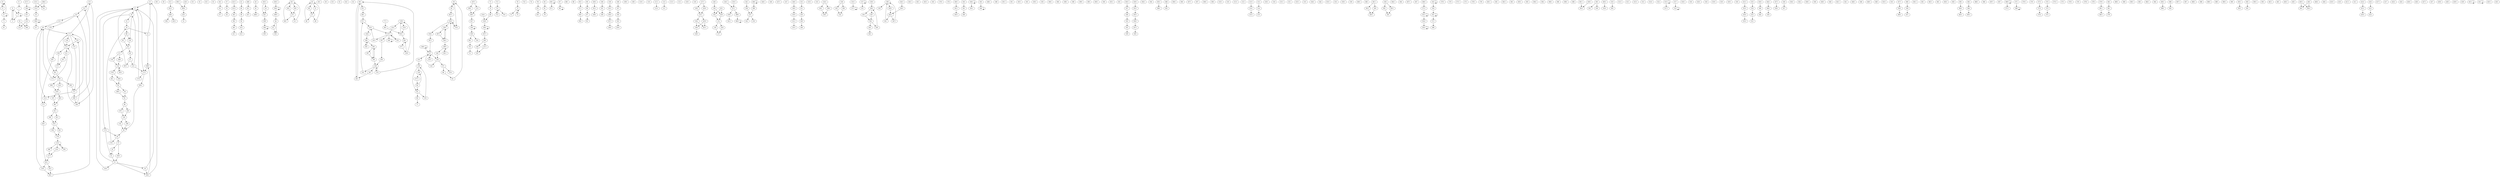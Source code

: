 digraph adj {
graph [k=21]
edge [d=-20]
"0+" [l=27 C=34]
"0-" [l=27 C=34]
"2+" [l=27 C=36]
"2-" [l=27 C=36]
"3+" [l=22 C=68]
"3-" [l=22 C=68]
"7+" [l=65 C=278]
"7-" [l=65 C=278]
"9+" [l=68 C=173]
"9-" [l=68 C=173]
"10+" [l=235 C=1747]
"10-" [l=235 C=1747]
"12+" [l=31 C=187]
"12-" [l=31 C=187]
"13+" [l=36 C=95]
"13-" [l=36 C=95]
"14+" [l=26 C=131]
"14-" [l=26 C=131]
"15+" [l=32 C=85]
"15-" [l=32 C=85]
"16+" [l=22 C=88]
"16-" [l=22 C=88]
"17+" [l=21 C=52]
"17-" [l=21 C=52]
"19+" [l=36 C=152]
"19-" [l=36 C=152]
"21+" [l=23 C=109]
"21-" [l=23 C=109]
"22+" [l=30 C=317]
"22-" [l=30 C=317]
"24+" [l=29 C=302]
"24-" [l=29 C=302]
"27+" [l=31 C=466]
"27-" [l=31 C=466]
"28+" [l=25 C=290]
"28-" [l=25 C=290]
"29+" [l=407 C=1285]
"29-" [l=407 C=1285]
"30+" [l=55 C=846]
"30-" [l=55 C=846]
"31+" [l=196 C=1365]
"31-" [l=196 C=1365]
"32+" [l=201 C=548]
"32-" [l=201 C=548]
"33+" [l=240 C=902]
"33-" [l=240 C=902]
"34+" [l=47 C=77]
"34-" [l=47 C=77]
"35+" [l=41 C=63]
"35-" [l=41 C=63]
"36+" [l=150 C=394]
"36-" [l=150 C=394]
"37+" [l=141 C=424]
"37-" [l=141 C=424]
"38+" [l=41 C=63]
"38-" [l=41 C=63]
"40+" [l=41 C=42]
"40-" [l=41 C=42]
"41+" [l=73 C=176]
"41-" [l=73 C=176]
"42+" [l=41 C=97]
"42-" [l=41 C=97]
"43+" [l=236 C=636]
"43-" [l=236 C=636]
"44+" [l=76 C=938]
"44-" [l=76 C=938]
"45+" [l=32 C=87]
"45-" [l=32 C=87]
"46+" [l=44 C=74]
"46-" [l=44 C=74]
"47+" [l=23 C=21]
"47-" [l=23 C=21]
"48+" [l=42 C=64]
"48-" [l=42 C=64]
"49+" [l=44 C=118]
"49-" [l=44 C=118]
"50+" [l=208 C=703]
"50-" [l=208 C=703]
"51+" [l=41 C=93]
"51-" [l=41 C=93]
"52+" [l=36 C=192]
"52-" [l=36 C=192]
"53+" [l=309 C=912]
"53-" [l=309 C=912]
"54+" [l=218 C=1359]
"54-" [l=218 C=1359]
"55+" [l=349 C=2085]
"55-" [l=349 C=2085]
"56+" [l=32 C=231]
"56-" [l=32 C=231]
"57+" [l=112 C=511]
"57-" [l=112 C=511]
"59+" [l=27 C=108]
"59-" [l=27 C=108]
"60+" [l=41 C=228]
"60-" [l=41 C=228]
"62+" [l=46 C=158]
"62-" [l=46 C=158]
"63+" [l=23 C=55]
"63-" [l=23 C=55]
"65+" [l=51 C=349]
"65-" [l=51 C=349]
"66+" [l=59 C=99]
"66-" [l=59 C=99]
"67+" [l=47 C=75]
"67-" [l=47 C=75]
"68+" [l=134 C=1336]
"68-" [l=134 C=1336]
"69+" [l=46 C=101]
"69-" [l=46 C=101]
"70+" [l=41 C=42]
"70-" [l=41 C=42]
"71+" [l=152 C=470]
"71-" [l=152 C=470]
"72+" [l=46 C=64]
"72-" [l=46 C=64]
"73+" [l=26 C=64]
"73-" [l=26 C=64]
"74+" [l=315 C=1040]
"74-" [l=315 C=1040]
"75+" [l=75 C=173]
"75-" [l=75 C=173]
"76+" [l=141 C=528]
"76-" [l=141 C=528]
"77+" [l=100 C=346]
"77-" [l=100 C=346]
"79+" [l=124 C=328]
"79-" [l=124 C=328]
"80+" [l=112 C=439]
"80-" [l=112 C=439]
"81+" [l=41 C=125]
"81-" [l=41 C=125]
"82+" [l=22 C=24]
"82-" [l=22 C=24]
"83+" [l=97 C=373]
"83-" [l=97 C=373]
"84+" [l=88 C=209]
"84-" [l=88 C=209]
"86+" [l=27 C=150]
"86-" [l=27 C=150]
"87+" [l=228 C=627]
"87-" [l=228 C=627]
"88+" [l=327 C=1776]
"88-" [l=327 C=1776]
"89+" [l=41 C=349]
"89-" [l=41 C=349]
"90+" [l=41 C=475]
"90-" [l=41 C=475]
"91+" [l=72 C=985]
"91-" [l=72 C=985]
"92+" [l=41 C=49]
"92-" [l=41 C=49]
"93+" [l=21 C=18]
"93-" [l=21 C=18]
"94+" [l=41 C=294]
"94-" [l=41 C=294]
"95+" [l=68 C=151]
"95-" [l=68 C=151]
"97+" [l=33 C=140]
"97-" [l=33 C=140]
"98+" [l=36 C=33]
"98-" [l=36 C=33]
"99+" [l=131 C=388]
"99-" [l=131 C=388]
"100+" [l=65 C=268]
"100-" [l=65 C=268]
"101+" [l=69 C=193]
"101-" [l=69 C=193]
"102+" [l=75 C=380]
"102-" [l=75 C=380]
"104+" [l=75 C=228]
"104-" [l=75 C=228]
"106+" [l=89 C=253]
"106-" [l=89 C=253]
"107+" [l=31 C=44]
"107-" [l=31 C=44]
"108+" [l=47 C=63]
"108-" [l=47 C=63]
"109+" [l=195 C=540]
"109-" [l=195 C=540]
"110+" [l=236 C=720]
"110-" [l=236 C=720]
"111+" [l=41 C=49]
"111-" [l=41 C=49]
"112+" [l=167 C=437]
"112-" [l=167 C=437]
"113+" [l=113 C=270]
"113-" [l=113 C=270]
"114+" [l=21 C=15]
"114-" [l=21 C=15]
"116+" [l=36 C=32]
"116-" [l=36 C=32]
"117+" [l=39 C=98]
"117-" [l=39 C=98]
"118+" [l=22 C=14]
"118-" [l=22 C=14]
"120+" [l=286 C=1035]
"120-" [l=286 C=1035]
"121+" [l=41 C=42]
"121-" [l=41 C=42]
"122+" [l=107 C=387]
"122-" [l=107 C=387]
"124+" [l=36 C=91]
"124-" [l=36 C=91]
"125+" [l=343 C=3759]
"125-" [l=343 C=3759]
"126+" [l=61 C=501]
"126-" [l=61 C=501]
"127+" [l=72 C=302]
"127-" [l=72 C=302]
"128+" [l=101 C=531]
"128-" [l=101 C=531]
"129+" [l=22 C=39]
"129-" [l=22 C=39]
"130+" [l=41 C=89]
"130-" [l=41 C=89]
"131+" [l=22 C=24]
"131-" [l=22 C=24]
"133+" [l=75 C=582]
"133-" [l=75 C=582]
"134+" [l=41 C=71]
"134-" [l=41 C=71]
"135+" [l=43 C=169]
"135-" [l=43 C=169]
"136+" [l=63 C=168]
"136-" [l=63 C=168]
"137+" [l=21 C=21]
"137-" [l=21 C=21]
"140+" [l=21 C=7]
"140-" [l=21 C=7]
"142+" [l=29 C=87]
"142-" [l=29 C=87]
"143+" [l=22 C=22]
"143-" [l=22 C=22]
"144+" [l=79 C=373]
"144-" [l=79 C=373]
"145+" [l=201 C=917]
"145-" [l=201 C=917]
"146+" [l=311 C=1307]
"146-" [l=311 C=1307]
"147+" [l=351 C=1011]
"147-" [l=351 C=1011]
"148+" [l=105 C=342]
"148-" [l=105 C=342]
"149+" [l=41 C=98]
"149-" [l=41 C=98]
"150+" [l=68 C=283]
"150-" [l=68 C=283]
"151+" [l=41 C=107]
"151-" [l=41 C=107]
"152+" [l=108 C=507]
"152-" [l=108 C=507]
"153+" [l=116 C=341]
"153-" [l=116 C=341]
"154+" [l=138 C=391]
"154-" [l=138 C=391]
"155+" [l=87 C=330]
"155-" [l=87 C=330]
"156+" [l=41 C=42]
"156-" [l=41 C=42]
"157+" [l=28 C=144]
"157-" [l=28 C=144]
"158+" [l=99 C=273]
"158-" [l=99 C=273]
"159+" [l=93 C=216]
"159-" [l=93 C=216]
"160+" [l=23 C=18]
"160-" [l=23 C=18]
"161+" [l=87 C=154]
"161-" [l=87 C=154]
"162+" [l=183 C=526]
"162-" [l=183 C=526]
"163+" [l=416 C=1719]
"163-" [l=416 C=1719]
"164+" [l=24 C=49]
"164-" [l=24 C=49]
"168+" [l=41 C=50]
"168-" [l=41 C=50]
"171+" [l=31 C=164]
"171-" [l=31 C=164]
"173+" [l=37 C=247]
"173-" [l=37 C=247]
"175+" [l=29 C=273]
"175-" [l=29 C=273]
"176+" [l=178 C=573]
"176-" [l=178 C=573]
"179+" [l=31 C=133]
"179-" [l=31 C=133]
"180+" [l=64 C=142]
"180-" [l=64 C=142]
"181+" [l=31 C=36]
"181-" [l=31 C=36]
"183+" [l=114 C=524]
"183-" [l=114 C=524]
"184+" [l=49 C=96]
"184-" [l=49 C=96]
"185+" [l=65 C=166]
"185-" [l=65 C=166]
"186+" [l=41 C=132]
"186-" [l=41 C=132]
"187+" [l=149 C=528]
"187-" [l=149 C=528]
"188+" [l=225 C=907]
"188-" [l=225 C=907]
"189+" [l=41 C=53]
"189-" [l=41 C=53]
"190+" [l=108 C=347]
"190-" [l=108 C=347]
"191+" [l=243 C=894]
"191-" [l=243 C=894]
"192+" [l=210 C=783]
"192-" [l=210 C=783]
"193+" [l=155 C=575]
"193-" [l=155 C=575]
"194+" [l=24 C=73]
"194-" [l=24 C=73]
"196+" [l=221 C=613]
"196-" [l=221 C=613]
"197+" [l=41 C=76]
"197-" [l=41 C=76]
"198+" [l=248 C=939]
"198-" [l=248 C=939]
"199+" [l=215 C=545]
"199-" [l=215 C=545]
"200+" [l=263 C=1197]
"200-" [l=263 C=1197]
"201+" [l=159 C=910]
"201-" [l=159 C=910]
"202+" [l=76 C=416]
"202-" [l=76 C=416]
"203+" [l=171 C=562]
"203-" [l=171 C=562]
"204+" [l=232 C=1242]
"204-" [l=232 C=1242]
"205+" [l=315 C=1267]
"205-" [l=315 C=1267]
"206+" [l=168 C=737]
"206-" [l=168 C=737]
"207+" [l=296 C=608]
"207-" [l=296 C=608]
"208+" [l=252 C=723]
"208-" [l=252 C=723]
"210+" [l=275 C=1156]
"210-" [l=275 C=1156]
"211+" [l=41 C=42]
"211-" [l=41 C=42]
"212+" [l=153 C=568]
"212-" [l=153 C=568]
"213+" [l=70 C=345]
"213-" [l=70 C=345]
"214+" [l=41 C=151]
"214-" [l=41 C=151]
"215+" [l=91 C=502]
"215-" [l=91 C=502]
"216+" [l=173 C=572]
"216-" [l=173 C=572]
"217+" [l=119 C=631]
"217-" [l=119 C=631]
"218+" [l=36 C=208]
"218-" [l=36 C=208]
"221+" [l=184 C=593]
"221-" [l=184 C=593]
"223+" [l=179 C=629]
"223-" [l=179 C=629]
"224+" [l=64 C=140]
"224-" [l=64 C=140]
"228+" [l=38 C=80]
"228-" [l=38 C=80]
"229+" [l=115 C=444]
"229-" [l=115 C=444]
"233+" [l=91 C=286]
"233-" [l=91 C=286]
"236+" [l=21 C=38]
"236-" [l=21 C=38]
"237+" [l=22 C=49]
"237-" [l=22 C=49]
"238+" [l=41 C=158]
"238-" [l=41 C=158]
"241+" [l=41 C=84]
"241-" [l=41 C=84]
"244+" [l=163 C=493]
"244-" [l=163 C=493]
"247+" [l=34 C=33]
"247-" [l=34 C=33]
"249+" [l=22 C=116]
"249-" [l=22 C=116]
"252+" [l=34 C=70]
"252-" [l=34 C=70]
"253+" [l=114 C=259]
"253-" [l=114 C=259]
"255+" [l=34 C=49]
"255-" [l=34 C=49]
"256+" [l=21 C=19]
"256-" [l=21 C=19]
"258+" [l=63 C=180]
"258-" [l=63 C=180]
"259+" [l=292 C=745]
"259-" [l=292 C=745]
"260+" [l=132 C=438]
"260-" [l=132 C=438]
"261+" [l=33 C=40]
"261-" [l=33 C=40]
"262+" [l=41 C=67]
"262-" [l=41 C=67]
"263+" [l=178 C=917]
"263-" [l=178 C=917]
"264+" [l=146 C=408]
"264-" [l=146 C=408]
"265+" [l=41 C=42]
"265-" [l=41 C=42]
"266+" [l=173 C=1103]
"266-" [l=173 C=1103]
"267+" [l=137 C=468]
"267-" [l=137 C=468]
"268+" [l=62 C=199]
"268-" [l=62 C=199]
"270+" [l=293 C=1787]
"270-" [l=293 C=1787]
"271+" [l=182 C=541]
"271-" [l=182 C=541]
"272+" [l=284 C=972]
"272-" [l=284 C=972]
"274+" [l=22 C=22]
"274-" [l=22 C=22]
"278+" [l=203 C=535]
"278-" [l=203 C=535]
"279+" [l=42 C=270]
"279-" [l=42 C=270]
"280+" [l=41 C=338]
"280-" [l=41 C=338]
"281+" [l=164 C=510]
"281-" [l=164 C=510]
"282+" [l=160 C=501]
"282-" [l=160 C=501]
"283+" [l=28 C=119]
"283-" [l=28 C=119]
"285+" [l=21 C=16]
"285-" [l=21 C=16]
"287+" [l=41 C=186]
"287-" [l=41 C=186]
"288+" [l=35 C=79]
"288-" [l=35 C=79]
"290+" [l=22 C=30]
"290-" [l=22 C=30]
"291+" [l=38 C=107]
"291-" [l=38 C=107]
"292+" [l=50 C=216]
"292-" [l=50 C=216]
"293+" [l=153 C=668]
"293-" [l=153 C=668]
"294+" [l=129 C=469]
"294-" [l=129 C=469]
"295+" [l=141 C=771]
"295-" [l=141 C=771]
"296+" [l=213 C=996]
"296-" [l=213 C=996]
"297+" [l=46 C=94]
"297-" [l=46 C=94]
"298+" [l=402 C=1019]
"298-" [l=402 C=1019]
"299+" [l=41 C=44]
"299-" [l=41 C=44]
"300+" [l=36 C=32]
"300-" [l=36 C=32]
"301+" [l=133 C=375]
"301-" [l=133 C=375]
"302+" [l=159 C=321]
"302-" [l=159 C=321]
"303+" [l=69 C=205]
"303-" [l=69 C=205]
"304+" [l=23 C=37]
"304-" [l=23 C=37]
"305+" [l=153 C=296]
"305-" [l=153 C=296]
"309+" [l=49 C=200]
"309-" [l=49 C=200]
"310+" [l=36 C=38]
"310-" [l=36 C=38]
"312+" [l=219 C=532]
"312-" [l=219 C=532]
"313+" [l=189 C=409]
"313-" [l=189 C=409]
"314+" [l=184 C=488]
"314-" [l=184 C=488]
"315+" [l=33 C=94]
"315-" [l=33 C=94]
"316+" [l=294 C=964]
"316-" [l=294 C=964]
"317+" [l=126 C=299]
"317-" [l=126 C=299]
"318+" [l=183 C=456]
"318-" [l=183 C=456]
"319+" [l=217 C=712]
"319-" [l=217 C=712]
"320+" [l=319 C=1060]
"320-" [l=319 C=1060]
"321+" [l=46 C=124]
"321-" [l=46 C=124]
"322+" [l=39 C=76]
"322-" [l=39 C=76]
"324+" [l=41 C=69]
"324-" [l=41 C=69]
"325+" [l=78 C=178]
"325-" [l=78 C=178]
"326+" [l=206 C=476]
"326-" [l=206 C=476]
"327+" [l=141 C=570]
"327-" [l=141 C=570]
"328+" [l=39 C=58]
"328-" [l=39 C=58]
"329+" [l=34 C=60]
"329-" [l=34 C=60]
"332+" [l=33 C=78]
"332-" [l=33 C=78]
"334+" [l=175 C=540]
"334-" [l=175 C=540]
"335+" [l=67 C=300]
"335-" [l=67 C=300]
"336+" [l=53 C=87]
"336-" [l=53 C=87]
"337+" [l=40 C=96]
"337-" [l=40 C=96]
"338+" [l=213 C=636]
"338-" [l=213 C=636]
"339+" [l=41 C=42]
"339-" [l=41 C=42]
"340+" [l=148 C=385]
"340-" [l=148 C=385]
"341+" [l=222 C=974]
"341-" [l=222 C=974]
"342+" [l=70 C=106]
"342-" [l=70 C=106]
"343+" [l=40 C=40]
"343-" [l=40 C=40]
"344+" [l=124 C=328]
"344-" [l=124 C=328]
"345+" [l=69 C=248]
"345-" [l=69 C=248]
"346+" [l=35 C=51]
"346-" [l=35 C=51]
"347+" [l=87 C=263]
"347-" [l=87 C=263]
"348+" [l=217 C=556]
"348-" [l=217 C=556]
"349+" [l=279 C=1035]
"349-" [l=279 C=1035]
"350+" [l=41 C=122]
"350-" [l=41 C=122]
"351+" [l=21 C=10]
"351-" [l=21 C=10]
"353+" [l=242 C=831]
"353-" [l=242 C=831]
"354+" [l=44 C=177]
"354-" [l=44 C=177]
"355+" [l=26 C=72]
"355-" [l=26 C=72]
"357+" [l=114 C=262]
"357-" [l=114 C=262]
"358+" [l=74 C=136]
"358-" [l=74 C=136]
"359+" [l=187 C=615]
"359-" [l=187 C=615]
"360+" [l=54 C=109]
"360-" [l=54 C=109]
"361+" [l=140 C=484]
"361-" [l=140 C=484]
"362+" [l=182 C=648]
"362-" [l=182 C=648]
"363+" [l=186 C=666]
"363-" [l=186 C=666]
"364+" [l=45 C=91]
"364-" [l=45 C=91]
"365+" [l=63 C=295]
"365-" [l=63 C=295]
"366+" [l=292 C=1264]
"366-" [l=292 C=1264]
"367+" [l=149 C=533]
"367-" [l=149 C=533]
"369+" [l=27 C=36]
"369-" [l=27 C=36]
"370+" [l=196 C=1109]
"370-" [l=196 C=1109]
"371+" [l=82 C=130]
"371-" [l=82 C=130]
"372+" [l=150 C=325]
"372-" [l=150 C=325]
"373+" [l=37 C=34]
"373-" [l=37 C=34]
"374+" [l=83 C=210]
"374-" [l=83 C=210]
"375+" [l=255 C=814]
"375-" [l=255 C=814]
"376+" [l=155 C=656]
"376-" [l=155 C=656]
"377+" [l=34 C=28]
"377-" [l=34 C=28]
"378+" [l=254 C=907]
"378-" [l=254 C=907]
"379+" [l=121 C=352]
"379-" [l=121 C=352]
"380+" [l=173 C=898]
"380-" [l=173 C=898]
"381+" [l=41 C=84]
"381-" [l=41 C=84]
"382+" [l=80 C=278]
"382-" [l=80 C=278]
"383+" [l=171 C=832]
"383-" [l=171 C=832]
"384+" [l=225 C=664]
"384-" [l=225 C=664]
"385+" [l=199 C=576]
"385-" [l=199 C=576]
"386+" [l=41 C=68]
"386-" [l=41 C=68]
"387+" [l=81 C=262]
"387-" [l=81 C=262]
"388+" [l=219 C=816]
"388-" [l=219 C=816]
"389+" [l=84 C=216]
"389-" [l=84 C=216]
"390+" [l=174 C=644]
"390-" [l=174 C=644]
"391+" [l=60 C=123]
"391-" [l=60 C=123]
"392+" [l=126 C=424]
"392-" [l=126 C=424]
"393+" [l=174 C=511]
"393-" [l=174 C=511]
"394+" [l=56 C=110]
"394-" [l=56 C=110]
"395+" [l=108 C=217]
"395-" [l=108 C=217]
"397+" [l=38 C=54]
"397-" [l=38 C=54]
"399+" [l=30 C=130]
"399-" [l=30 C=130]
"400+" [l=25 C=181]
"400-" [l=25 C=181]
"401+" [l=132 C=522]
"401-" [l=132 C=522]
"402+" [l=171 C=547]
"402-" [l=171 C=547]
"403+" [l=153 C=424]
"403-" [l=153 C=424]
"404+" [l=216 C=678]
"404-" [l=216 C=678]
"405+" [l=157 C=377]
"405-" [l=157 C=377]
"406+" [l=84 C=159]
"406-" [l=84 C=159]
"407+" [l=41 C=42]
"407-" [l=41 C=42]
"409+" [l=46 C=302]
"409-" [l=46 C=302]
"410+" [l=208 C=1041]
"410-" [l=208 C=1041]
"411+" [l=223 C=717]
"411-" [l=223 C=717]
"412+" [l=41 C=143]
"412-" [l=41 C=143]
"413+" [l=76 C=196]
"413-" [l=76 C=196]
"414+" [l=123 C=346]
"414-" [l=123 C=346]
"415+" [l=41 C=79]
"415-" [l=41 C=79]
"416+" [l=82 C=267]
"416-" [l=82 C=267]
"417+" [l=121 C=271]
"417-" [l=121 C=271]
"418+" [l=41 C=110]
"418-" [l=41 C=110]
"419+" [l=41 C=54]
"419-" [l=41 C=54]
"421+" [l=68 C=124]
"421-" [l=68 C=124]
"422+" [l=29 C=124]
"422-" [l=29 C=124]
"424+" [l=130 C=506]
"424-" [l=130 C=506]
"425+" [l=33 C=129]
"425-" [l=33 C=129]
"426+" [l=147 C=429]
"426-" [l=147 C=429]
"427+" [l=335 C=1525]
"427-" [l=335 C=1525]
"428+" [l=147 C=428]
"428-" [l=147 C=428]
"429+" [l=147 C=354]
"429-" [l=147 C=354]
"430+" [l=86 C=236]
"430-" [l=86 C=236]
"431+" [l=26 C=217]
"431-" [l=26 C=217]
"432+" [l=107 C=349]
"432-" [l=107 C=349]
"0+" -> "2+" [d=-13]
"0-" -> "2-"
"0-" -> "3-" [d=-15]
"2+" -> "0+"
"2+" -> "3+"
"2-" -> "0-" [d=-13]
"3+" -> "7+"
"3+" -> "0+" [d=-15]
"3+" -> "3+" [d=-15]
"3-" -> "2-"
"3-" -> "3-" [d=-15]
"7+" -> "9+" [d=-19]
"7-" -> "3-"
"9-" -> "7-" [d=-19]
"10+" -> "125-" [d=-17]
"10-" -> "194+"
"12+" -> "13+"
"12+" -> "164-" [d=-19]
"12-" -> "17-" [d=-12]
"13+" -> "14+"
"13-" -> "12-"
"13-" -> "299+"
"14+" -> "15+"
"14+" -> "179-"
"14-" -> "13-"
"14-" -> "68-"
"15+" -> "16+"
"15-" -> "14-"
"16+" -> "17+"
"16+" -> "121+"
"16-" -> "15-"
"16-" -> "175+"
"16-" -> "118-" [d=-17]
"17+" -> "397-" [d=-18]
"17+" -> "12+" [d=-12]
"17+" -> "173-" [d=-15]
"17+" -> "218-" [d=-15]
"17+" -> "19+" [d=-15]
"17+" -> "21+" [d=-13]
"17-" -> "16-"
"17-" -> "171+" [d=-19]
"19+" -> "21+" [d=-15]
"19-" -> "164+"
"19-" -> "17-" [d=-15]
"21+" -> "22+"
"21+" -> "350-"
"21-" -> "164+" [d=-18]
"21-" -> "17-" [d=-13]
"21-" -> "19-" [d=-15]
"21-" -> "218+" [d=-15]
"22+" -> "24+" [d=-19]
"22+" -> "175-" [d=-19]
"22-" -> "21-"
"24+" -> "27+" [d=-16]
"24-" -> "22-" [d=-19]
"27+" -> "28+"
"27-" -> "350+" [d=-17]
"27-" -> "24-" [d=-16]
"28+" -> "30+"
"28+" -> "175-" [d=-17]
"28-" -> "27-"
"28-" -> "179+"
"30+" -> "186+"
"30+" -> "124+" [d=-18]
"30+" -> "300-" [d=-18]
"30-" -> "28-"
"31+" -> "422+"
"34+" -> "35+"
"35+" -> "37+"
"35-" -> "34-"
"36+" -> "38+"
"36-" -> "413-"
"37-" -> "35-"
"38+" -> "40+" [d=-12]
"38-" -> "36-"
"40+" -> "41+"
"40-" -> "38-" [d=-12]
"41-" -> "40-"
"42+" -> "43+"
"42-" -> "406+"
"43-" -> "42-"
"44+" -> "309-" [d=-16]
"44-" -> "52-"
"44-" -> "202-" [d=-10]
"45+" -> "46+"
"45+" -> "49+"
"45-" -> "48-"
"45-" -> "51-"
"46+" -> "47+"
"46-" -> "45-"
"47+" -> "48+"
"47+" -> "51+"
"47-" -> "46-"
"47-" -> "49-"
"48+" -> "45+"
"48-" -> "47-"
"49+" -> "47+"
"49-" -> "45-"
"51+" -> "45+"
"51-" -> "47-"
"52+" -> "44+"
"52-" -> "202-"
"55-" -> "122-"
"55-" -> "394-"
"56+" -> "62+"
"56+" -> "59+" [d=-16]
"56-" -> "59-"
"56-" -> "274+" [d=-17]
"57+" -> "60+"
"57-" -> "121-"
"57-" -> "397+"
"59+" -> "56+"
"59-" -> "407+"
"59-" -> "56-" [d=-16]
"60+" -> "63+" [d=-15]
"60-" -> "57-"
"62+" -> "66+" [d=-19]
"62-" -> "56-"
"63+" -> "65+"
"63+" -> "118+"
"63-" -> "117-"
"63-" -> "60-" [d=-15]
"65+" -> "68+"
"65-" -> "63-"
"66+" -> "67+"
"66-" -> "62-" [d=-19]
"67+" -> "143+"
"67-" -> "66-"
"67-" -> "255+"
"68+" -> "14+"
"68-" -> "65-"
"68-" -> "118-" [d=-10]
"69+" -> "70+"
"69-" -> "228+"
"70+" -> "71+"
"70-" -> "69-"
"71-" -> "70-"
"72+" -> "73+"
"73+" -> "75+"
"73+" -> "76+"
"73-" -> "72-"
"73-" -> "75-"
"75+" -> "73+"
"75-" -> "73-"
"76-" -> "73-"
"77+" -> "80+" [d=-14]
"79+" -> "81+"
"80+" -> "82+"
"80-" -> "77-" [d=-14]
"81+" -> "83+"
"81-" -> "79-"
"82+" -> "84+"
"82+" -> "129+"
"82-" -> "80-"
"82-" -> "133-"
"83-" -> "81-"
"84+" -> "377-"
"84-" -> "82-"
"84-" -> "128-"
"86+" -> "87+"
"86+" -> "86+" [d=-19]
"86-" -> "86-" [d=-19]
"87-" -> "86-"
"89+" -> "90+"
"89-" -> "126-"
"90+" -> "91+"
"90-" -> "89-"
"90-" -> "197+"
"91+" -> "92+"
"91+" -> "280-"
"91-" -> "90-"
"92+" -> "93+"
"92-" -> "91-"
"93+" -> "94+"
"93+" -> "339-"
"93-" -> "92-"
"93-" -> "280+"
"94+" -> "279-"
"94-" -> "93-"
"95+" -> "97+" [d=-19]
"97+" -> "98+"
"97-" -> "95-" [d=-19]
"98+" -> "99+"
"98-" -> "97-"
"99-" -> "98-"
"100+" -> "101+"
"101+" -> "106+" [d=-19]
"101-" -> "100-"
"102+" -> "104+"
"102-" -> "229+" [d=-19]
"104+" -> "107+" [d=-19]
"104-" -> "102-"
"106-" -> "101-" [d=-19]
"107+" -> "108+"
"107-" -> "104-" [d=-19]
"108-" -> "107-"
"111+" -> "113+"
"113-" -> "111-"
"114+" -> "292-"
"114+" -> "116+" [d=-13]
"114+" -> "288-" [d=-13]
"114-" -> "279+"
"114-" -> "292+"
"116+" -> "117+"
"116-" -> "114-" [d=-13]
"117+" -> "63+"
"117-" -> "116-"
"117-" -> "288+"
"118+" -> "16+" [d=-17]
"118+" -> "68+" [d=-10]
"118-" -> "63-"
"121+" -> "57+"
"121-" -> "16-"
"121-" -> "171+" [d=-19]
"122+" -> "55+"
"122+" -> "125+"
"124+" -> "126+"
"124-" -> "30-" [d=-18]
"125+" -> "10-" [d=-17]
"125-" -> "122-"
"125-" -> "394-"
"126+" -> "89+"
"126+" -> "197-"
"126-" -> "124-"
"126-" -> "186-" [d=-14]
"127+" -> "130+"
"127+" -> "418+"
"128+" -> "84+"
"128+" -> "129+"
"128-" -> "377+"
"129+" -> "133+"
"129+" -> "135+"
"129-" -> "82-"
"129-" -> "128-"
"130+" -> "131+"
"130-" -> "127-"
"131+" -> "419+"
"131+" -> "134+" [d=-19]
"131-" -> "130-"
"131-" -> "418-"
"133+" -> "82+"
"133-" -> "129-"
"134+" -> "136+"
"134+" -> "421+"
"134-" -> "131-" [d=-19]
"135+" -> "137+"
"135-" -> "129-"
"136+" -> "140+" [d=-13]
"136-" -> "134-"
"136-" -> "419-" [d=-19]
"137+" -> "297-" [d=-19]
"137+" -> "142+" [d=-13]
"137+" -> "252-" [d=-16]
"137+" -> "249-" [d=-10]
"137-" -> "135-"
"137-" -> "252+"
"137-" -> "143-" [d=-16]
"140-" -> "136-" [d=-13]
"142+" -> "143+"
"142-" -> "137-" [d=-13]
"143+" -> "144+"
"143+" -> "137+" [d=-16]
"143-" -> "67-"
"143-" -> "142-"
"144+" -> "290-"
"144-" -> "143-"
"145+" -> "237+" [d=-16]
"148+" -> "149+"
"149+" -> "150+"
"149-" -> "148-"
"150+" -> "151+"
"150-" -> "149-"
"151+" -> "152+"
"151-" -> "150-"
"152-" -> "151-"
"154+" -> "156+"
"154+" -> "168+"
"155+" -> "157+"
"156+" -> "158+"
"156-" -> "154-"
"157+" -> "157+"
"157-" -> "155-"
"157-" -> "157-"
"158-" -> "156-"
"158-" -> "168-"
"159+" -> "160+"
"160+" -> "161+"
"160+" -> "347-"
"160-" -> "159-"
"160-" -> "430+"
"161+" -> "345-"
"161-" -> "160-"
"164+" -> "12-" [d=-19]
"164+" -> "299+" [d=-19]
"164-" -> "19+"
"164-" -> "21+" [d=-18]
"168+" -> "158+"
"168-" -> "154-"
"171+" -> "173+" [d=-19]
"171+" -> "300+" [d=-19]
"171-" -> "299-"
"171-" -> "17+" [d=-19]
"171-" -> "121+" [d=-19]
"173+" -> "17-" [d=-15]
"173-" -> "171-" [d=-19]
"175+" -> "22-" [d=-19]
"175+" -> "28-" [d=-17]
"175-" -> "16+"
"179+" -> "14-"
"179-" -> "28+"
"180+" -> "181+"
"181+" -> "183+" [d=-18]
"181-" -> "180-"
"183-" -> "181-" [d=-18]
"184+" -> "184+"
"184+" -> "185+"
"184-" -> "184-"
"185-" -> "184-"
"186+" -> "126+" [d=-14]
"186-" -> "30-"
"187+" -> "189+"
"187+" -> "211-"
"189+" -> "190+"
"189-" -> "187-"
"190+" -> "247-"
"190-" -> "189-"
"190-" -> "211+"
"194+" -> "217-"
"194+" -> "194+" [d=-15]
"194-" -> "10+"
"194-" -> "194-" [d=-15]
"197+" -> "126-"
"197-" -> "90+"
"202+" -> "52+"
"202+" -> "44+" [d=-10]
"203+" -> "337-"
"205+" -> "266+"
"211+" -> "187-"
"211-" -> "190+"
"213+" -> "214+"
"214+" -> "215+"
"214-" -> "213-"
"215-" -> "214-"
"217+" -> "194-"
"218+" -> "17-" [d=-15]
"218-" -> "21+" [d=-15]
"224+" -> "228+" [d=-16]
"228+" -> "236+" [d=-15]
"228-" -> "69+"
"228-" -> "224-" [d=-16]
"229-" -> "102+" [d=-19]
"233+" -> "237+" [d=-19]
"236+" -> "247+" [d=-13]
"236+" -> "236+" [d=-15]
"236-" -> "228-" [d=-15]
"236-" -> "236-" [d=-15]
"237+" -> "238+"
"237+" -> "399+" [d=-12]
"237-" -> "233-" [d=-19]
"237-" -> "145-" [d=-16]
"238+" -> "241+"
"238-" -> "237-"
"241-" -> "238-"
"247+" -> "190-"
"247-" -> "236-" [d=-13]
"249+" -> "249+" [d=-18]
"249+" -> "137-" [d=-10]
"249-" -> "249-" [d=-18]
"252+" -> "137-" [d=-16]
"252-" -> "137+"
"255+" -> "256+"
"255-" -> "67+"
"256+" -> "274+" [d=-10]
"256+" -> "258+" [d=-19]
"256+" -> "283+" [d=-10]
"256-" -> "255-"
"256-" -> "274-" [d=-11]
"256-" -> "407-" [d=-11]
"258+" -> "297+"
"258-" -> "256-" [d=-19]
"261+" -> "262+"
"261+" -> "265-"
"262+" -> "263+"
"262-" -> "261-"
"263-" -> "262-"
"263-" -> "265+"
"265+" -> "261-"
"265-" -> "263+"
"266-" -> "205-"
"268+" -> "271+" [d=-17]
"271+" -> "351+"
"271-" -> "268-" [d=-17]
"274+" -> "256+" [d=-11]
"274-" -> "56+" [d=-17]
"274-" -> "256-" [d=-10]
"279+" -> "94-"
"279+" -> "339+"
"279-" -> "114+"
"280+" -> "91-"
"280-" -> "93+"
"283+" -> "287+"
"283+" -> "285+" [d=-19]
"283-" -> "285-" [d=-10]
"283-" -> "256-" [d=-10]
"285+" -> "290+" [d=-19]
"285+" -> "283+" [d=-10]
"285-" -> "287-"
"285-" -> "283-" [d=-19]
"287+" -> "285+"
"287-" -> "283-"
"288+" -> "114-" [d=-13]
"288-" -> "117+"
"290+" -> "144-"
"290+" -> "291+"
"290-" -> "291-"
"290-" -> "285-" [d=-19]
"291+" -> "290+"
"291-" -> "290-"
"292+" -> "114-"
"292-" -> "114+"
"295+" -> "409+" [d=-19]
"297+" -> "137-" [d=-19]
"297-" -> "258-"
"299+" -> "171+"
"299-" -> "13+"
"299-" -> "164-" [d=-19]
"300+" -> "30-" [d=-18]
"300-" -> "171-" [d=-19]
"301+" -> "302+"
"302-" -> "301-"
"302-" -> "359-"
"303+" -> "304+"
"304+" -> "309+" [d=-17]
"304+" -> "304+" [d=-16]
"304-" -> "303-"
"304-" -> "304-" [d=-16]
"305+" -> "310+" [d=-18]
"309+" -> "44-" [d=-16]
"309-" -> "304-" [d=-17]
"310-" -> "305-" [d=-18]
"315+" -> "315+"
"315+" -> "317+"
"315-" -> "315-"
"317-" -> "315-"
"321+" -> "322+"
"322+" -> "324+" [d=-15]
"322-" -> "321-"
"324+" -> "325+"
"324-" -> "322-" [d=-15]
"325-" -> "324-"
"326+" -> "346-"
"327+" -> "328+"
"328-" -> "327-"
"329+" -> "332+" [d=-10]
"332+" -> "335+" [d=-18]
"332-" -> "329-" [d=-10]
"335+" -> "336+"
"335-" -> "332-" [d=-18]
"336+" -> "337+"
"336-" -> "335-"
"337+" -> "203-"
"337-" -> "336-"
"339+" -> "93-"
"339-" -> "279-"
"342+" -> "343+"
"343+" -> "345+"
"343-" -> "342-"
"344+" -> "346+"
"345+" -> "161-"
"345+" -> "347+"
"345-" -> "343-"
"345-" -> "430-"
"346+" -> "326-"
"346-" -> "344-"
"347+" -> "160-"
"347-" -> "345-"
"350+" -> "21-"
"350-" -> "27+" [d=-17]
"351+" -> "354+"
"351+" -> "351+" [d=-11]
"351-" -> "271-"
"351-" -> "351-" [d=-11]
"354+" -> "355+"
"354-" -> "351-"
"355+" -> "355+"
"355-" -> "354-"
"355-" -> "355-"
"357+" -> "358+"
"358+" -> "360+"
"358-" -> "357-"
"359+" -> "302+"
"360-" -> "358-"
"364+" -> "365+"
"364-" -> "395+"
"365-" -> "364-"
"369+" -> "371+"
"369+" -> "369+" [d=-18]
"369-" -> "369-" [d=-18]
"371-" -> "369-"
"372+" -> "373+"
"373+" -> "374+"
"373-" -> "372-"
"374-" -> "373-"
"377+" -> "84-"
"377-" -> "128+"
"379+" -> "381+"
"381+" -> "382+"
"381-" -> "379-"
"382-" -> "381-"
"385+" -> "386+"
"386-" -> "385-"
"391+" -> "392+"
"392-" -> "391-"
"394+" -> "55+"
"394+" -> "125+"
"395-" -> "364+"
"397+" -> "17-" [d=-18]
"397-" -> "57+"
"399+" -> "400+"
"399-" -> "237-" [d=-12]
"400+" -> "400+"
"400-" -> "399-"
"400-" -> "400-"
"403+" -> "403-"
"403+" -> "405+"
"405-" -> "403-"
"405-" -> "405+"
"406-" -> "42+"
"407+" -> "256+" [d=-11]
"407-" -> "59+"
"409+" -> "422-" [d=-16]
"409-" -> "295-" [d=-19]
"409-" -> "425+" [d=-19]
"412+" -> "413+"
"413+" -> "36+"
"413-" -> "412-"
"414+" -> "415+"
"415+" -> "416+"
"415-" -> "414-"
"416-" -> "415-"
"418+" -> "131+"
"418-" -> "127-"
"419+" -> "136+" [d=-19]
"419+" -> "421+" [d=-19]
"419-" -> "131-"
"421-" -> "134-"
"421-" -> "419-" [d=-19]
"422+" -> "409-" [d=-16]
"422-" -> "31-"
"425-" -> "409+" [d=-19]
"430+" -> "345+"
"430-" -> "160+"
"431+" -> "431+"
"431-" -> "431-"
}
